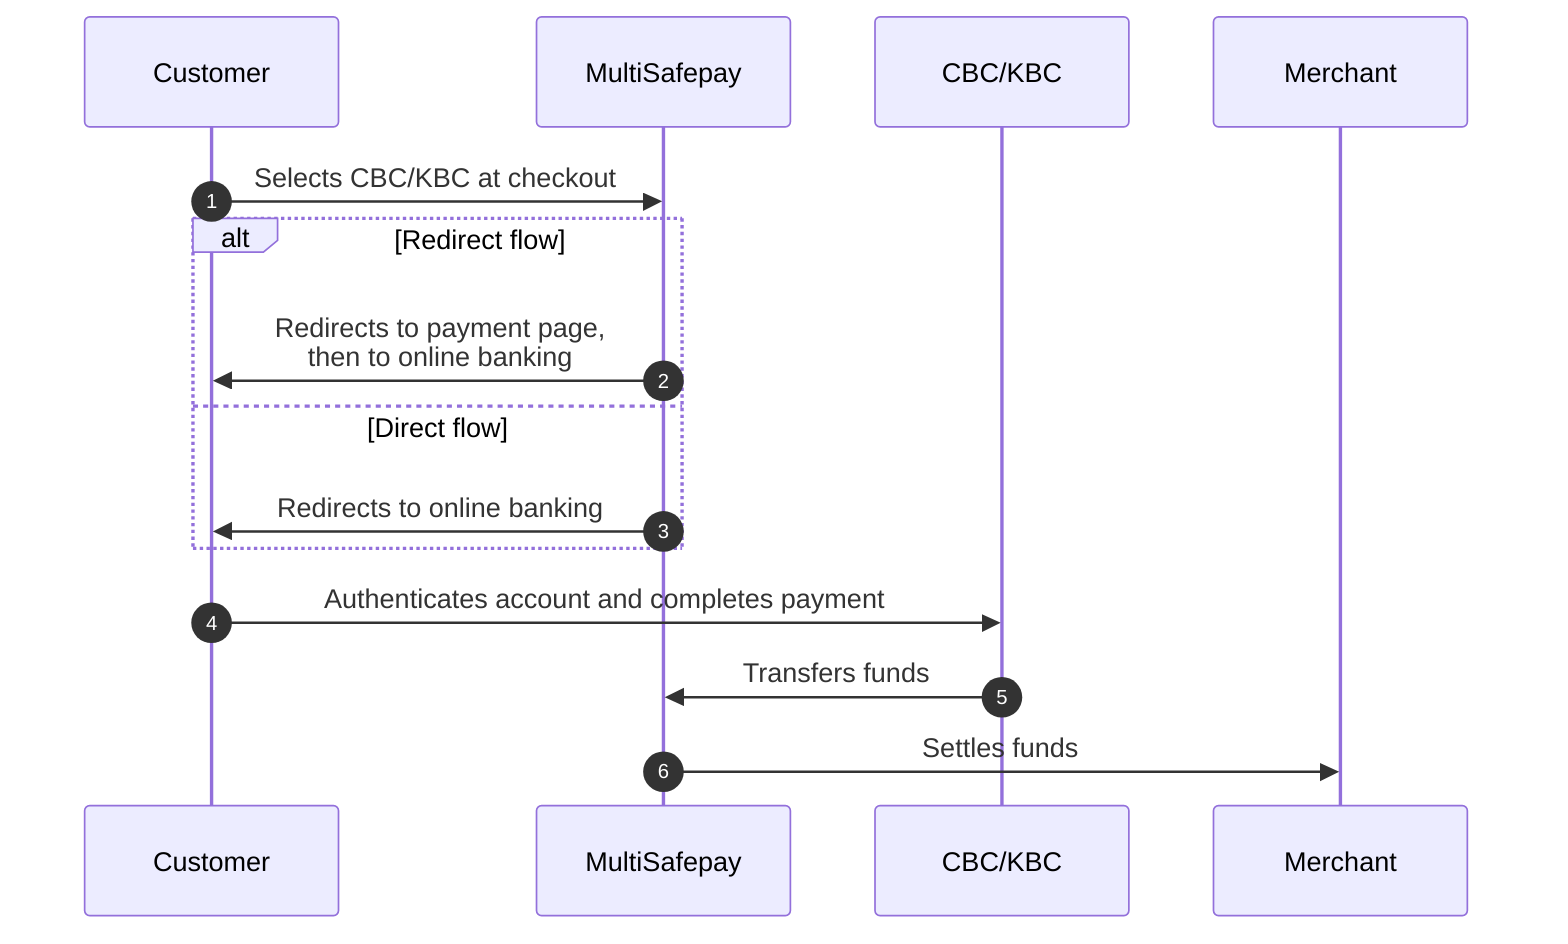 sequenceDiagram
    autonumber
    participant C as Customer
    participant Mu as MultiSafepay
    participant CK as CBC/KBC
    participant Me as Merchant

    C->>Mu: Selects CBC/KBC at checkout
    alt Redirect flow
    Mu->>C: Redirects to payment page, <br> then to online banking
    else Direct flow
    Mu->>C: Redirects to online banking
    end
    C->>CK: Authenticates account and completes payment
    CK->>Mu: Transfers funds 
    Mu->>Me: Settles funds
